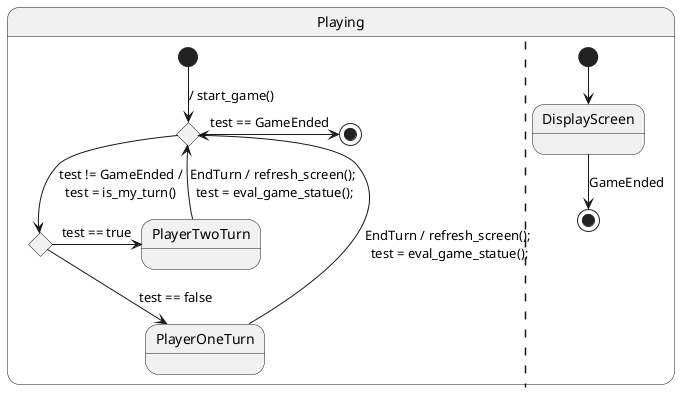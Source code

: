 @startuml StateMachine

' state "SelectRole" as select_role
' state "WaitingForConnectionHost" as waiting_for_fonnection_host
' state "WaitingForConnectionGuest" as waiting_for_connection_guest
' state fusionStart <<choice>>

state "Playing" as connected {
    state "ChoiceForGameStatus" as choice_for_game_status <<choice>>
    state "ChoiceForPlayer" as choice_for_player <<choice>>
    state "PlayerTwoTurn" as playing
    state "PlayerOneTurn" as wainting_for_opponent

    [*] -down-> choice_for_game_status : / start_game()

    choice_for_game_status -right-> [*] : test == GameEnded
    choice_for_game_status -down-> choice_for_player : test != GameEnded /\ntest = is_my_turn()

    choice_for_player -right-> playing : test == true
    choice_for_player -down-> wainting_for_opponent : test == false

    playing -up-> choice_for_game_status : EndTurn / refresh_screen();\n test = eval_game_statue();

    wainting_for_opponent -up-> choice_for_game_status : EndTurn / refresh_screen();\n test = eval_game_statue();

    ||

    state "DisplayScreen" as display

    [*] --> display

    ' display --> display : NextTurn / refresh_screen()
    display --> [*] : GameEnded
}
@enduml
